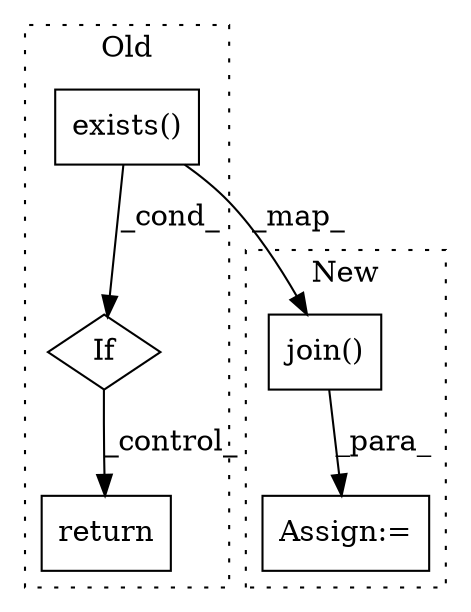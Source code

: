 digraph G {
subgraph cluster0 {
1 [label="exists()" a="75" s="1194,1234" l="15,1" shape="box"];
4 [label="If" a="96" s="1173" l="3" shape="diamond"];
5 [label="return" a="93" s="1629" l="6" shape="box"];
label = "Old";
style="dotted";
}
subgraph cluster1 {
2 [label="join()" a="75" s="1662,1713" l="13,1" shape="box"];
3 [label="Assign:=" a="68" s="1659" l="3" shape="box"];
label = "New";
style="dotted";
}
1 -> 4 [label="_cond_"];
1 -> 2 [label="_map_"];
2 -> 3 [label="_para_"];
4 -> 5 [label="_control_"];
}